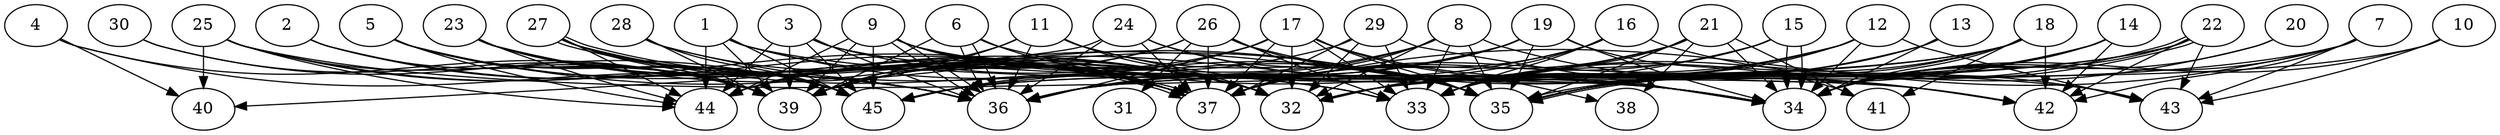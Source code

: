 // DAG automatically generated by daggen at Thu Oct  3 14:07:23 2019
// ./daggen --dot -n 45 --ccr 0.4 --fat 0.9 --regular 0.7 --density 0.7 --mindata 5242880 --maxdata 52428800 
digraph G {
  1 [size="86671360", alpha="0.01", expect_size="34668544"] 
  1 -> 32 [size ="34668544"]
  1 -> 33 [size ="34668544"]
  1 -> 34 [size ="34668544"]
  1 -> 39 [size ="34668544"]
  1 -> 44 [size ="34668544"]
  1 -> 45 [size ="34668544"]
  2 [size="82245120", alpha="0.04", expect_size="32898048"] 
  2 -> 36 [size ="32898048"]
  2 -> 37 [size ="32898048"]
  2 -> 39 [size ="32898048"]
  3 [size="19842560", alpha="0.05", expect_size="7937024"] 
  3 -> 34 [size ="7937024"]
  3 -> 35 [size ="7937024"]
  3 -> 36 [size ="7937024"]
  3 -> 39 [size ="7937024"]
  3 -> 44 [size ="7937024"]
  3 -> 45 [size ="7937024"]
  4 [size="22023680", alpha="0.04", expect_size="8809472"] 
  4 -> 36 [size ="8809472"]
  4 -> 39 [size ="8809472"]
  4 -> 40 [size ="8809472"]
  5 [size="80990720", alpha="0.18", expect_size="32396288"] 
  5 -> 32 [size ="32396288"]
  5 -> 35 [size ="32396288"]
  5 -> 36 [size ="32396288"]
  5 -> 39 [size ="32396288"]
  5 -> 44 [size ="32396288"]
  5 -> 45 [size ="32396288"]
  6 [size="31114240", alpha="0.01", expect_size="12445696"] 
  6 -> 34 [size ="12445696"]
  6 -> 36 [size ="12445696"]
  6 -> 36 [size ="12445696"]
  6 -> 37 [size ="12445696"]
  6 -> 39 [size ="12445696"]
  7 [size="33039360", alpha="0.10", expect_size="13215744"] 
  7 -> 34 [size ="13215744"]
  7 -> 36 [size ="13215744"]
  7 -> 37 [size ="13215744"]
  7 -> 42 [size ="13215744"]
  7 -> 43 [size ="13215744"]
  8 [size="74890240", alpha="0.12", expect_size="29956096"] 
  8 -> 32 [size ="29956096"]
  8 -> 33 [size ="29956096"]
  8 -> 35 [size ="29956096"]
  8 -> 36 [size ="29956096"]
  8 -> 37 [size ="29956096"]
  8 -> 39 [size ="29956096"]
  8 -> 42 [size ="29956096"]
  9 [size="59504640", alpha="0.08", expect_size="23801856"] 
  9 -> 32 [size ="23801856"]
  9 -> 35 [size ="23801856"]
  9 -> 36 [size ="23801856"]
  9 -> 36 [size ="23801856"]
  9 -> 37 [size ="23801856"]
  9 -> 39 [size ="23801856"]
  9 -> 42 [size ="23801856"]
  9 -> 44 [size ="23801856"]
  9 -> 45 [size ="23801856"]
  10 [size="82810880", alpha="0.18", expect_size="33124352"] 
  10 -> 32 [size ="33124352"]
  10 -> 34 [size ="33124352"]
  10 -> 43 [size ="33124352"]
  11 [size="29470720", alpha="0.07", expect_size="11788288"] 
  11 -> 32 [size ="11788288"]
  11 -> 34 [size ="11788288"]
  11 -> 35 [size ="11788288"]
  11 -> 36 [size ="11788288"]
  11 -> 39 [size ="11788288"]
  11 -> 44 [size ="11788288"]
  12 [size="33594880", alpha="0.01", expect_size="13437952"] 
  12 -> 32 [size ="13437952"]
  12 -> 34 [size ="13437952"]
  12 -> 35 [size ="13437952"]
  12 -> 37 [size ="13437952"]
  12 -> 39 [size ="13437952"]
  12 -> 43 [size ="13437952"]
  13 [size="55024640", alpha="0.12", expect_size="22009856"] 
  13 -> 32 [size ="22009856"]
  13 -> 34 [size ="22009856"]
  13 -> 35 [size ="22009856"]
  14 [size="86248960", alpha="0.09", expect_size="34499584"] 
  14 -> 32 [size ="34499584"]
  14 -> 33 [size ="34499584"]
  14 -> 34 [size ="34499584"]
  14 -> 35 [size ="34499584"]
  14 -> 42 [size ="34499584"]
  15 [size="112760320", alpha="0.11", expect_size="45104128"] 
  15 -> 33 [size ="45104128"]
  15 -> 34 [size ="45104128"]
  15 -> 34 [size ="45104128"]
  15 -> 36 [size ="45104128"]
  15 -> 37 [size ="45104128"]
  16 [size="101795840", alpha="0.17", expect_size="40718336"] 
  16 -> 32 [size ="40718336"]
  16 -> 33 [size ="40718336"]
  16 -> 36 [size ="40718336"]
  16 -> 37 [size ="40718336"]
  16 -> 43 [size ="40718336"]
  17 [size="107276800", alpha="0.10", expect_size="42910720"] 
  17 -> 32 [size ="42910720"]
  17 -> 33 [size ="42910720"]
  17 -> 34 [size ="42910720"]
  17 -> 35 [size ="42910720"]
  17 -> 36 [size ="42910720"]
  17 -> 37 [size ="42910720"]
  17 -> 38 [size ="42910720"]
  17 -> 39 [size ="42910720"]
  17 -> 45 [size ="42910720"]
  18 [size="47882240", alpha="0.14", expect_size="19152896"] 
  18 -> 33 [size ="19152896"]
  18 -> 34 [size ="19152896"]
  18 -> 35 [size ="19152896"]
  18 -> 36 [size ="19152896"]
  18 -> 41 [size ="19152896"]
  18 -> 42 [size ="19152896"]
  18 -> 45 [size ="19152896"]
  19 [size="116940800", alpha="0.08", expect_size="46776320"] 
  19 -> 34 [size ="46776320"]
  19 -> 35 [size ="46776320"]
  19 -> 36 [size ="46776320"]
  19 -> 37 [size ="46776320"]
  19 -> 41 [size ="46776320"]
  19 -> 44 [size ="46776320"]
  20 [size="44559360", alpha="0.10", expect_size="17823744"] 
  20 -> 34 [size ="17823744"]
  20 -> 35 [size ="17823744"]
  21 [size="35292160", alpha="0.05", expect_size="14116864"] 
  21 -> 33 [size ="14116864"]
  21 -> 34 [size ="14116864"]
  21 -> 35 [size ="14116864"]
  21 -> 37 [size ="14116864"]
  21 -> 38 [size ="14116864"]
  21 -> 39 [size ="14116864"]
  21 -> 41 [size ="14116864"]
  21 -> 45 [size ="14116864"]
  22 [size="75535360", alpha="0.11", expect_size="30214144"] 
  22 -> 34 [size ="30214144"]
  22 -> 35 [size ="30214144"]
  22 -> 35 [size ="30214144"]
  22 -> 36 [size ="30214144"]
  22 -> 42 [size ="30214144"]
  22 -> 43 [size ="30214144"]
  22 -> 45 [size ="30214144"]
  23 [size="82680320", alpha="0.18", expect_size="33072128"] 
  23 -> 32 [size ="33072128"]
  23 -> 35 [size ="33072128"]
  23 -> 36 [size ="33072128"]
  23 -> 37 [size ="33072128"]
  23 -> 39 [size ="33072128"]
  23 -> 44 [size ="33072128"]
  23 -> 45 [size ="33072128"]
  24 [size="34442240", alpha="0.07", expect_size="13776896"] 
  24 -> 34 [size ="13776896"]
  24 -> 35 [size ="13776896"]
  24 -> 36 [size ="13776896"]
  24 -> 37 [size ="13776896"]
  24 -> 40 [size ="13776896"]
  25 [size="87477760", alpha="0.08", expect_size="34991104"] 
  25 -> 36 [size ="34991104"]
  25 -> 37 [size ="34991104"]
  25 -> 39 [size ="34991104"]
  25 -> 40 [size ="34991104"]
  25 -> 43 [size ="34991104"]
  25 -> 44 [size ="34991104"]
  26 [size="32465920", alpha="0.11", expect_size="12986368"] 
  26 -> 31 [size ="12986368"]
  26 -> 33 [size ="12986368"]
  26 -> 35 [size ="12986368"]
  26 -> 37 [size ="12986368"]
  26 -> 39 [size ="12986368"]
  26 -> 42 [size ="12986368"]
  26 -> 44 [size ="12986368"]
  27 [size="15011840", alpha="0.18", expect_size="6004736"] 
  27 -> 32 [size ="6004736"]
  27 -> 33 [size ="6004736"]
  27 -> 37 [size ="6004736"]
  27 -> 37 [size ="6004736"]
  27 -> 39 [size ="6004736"]
  27 -> 44 [size ="6004736"]
  27 -> 45 [size ="6004736"]
  28 [size="76610560", alpha="0.15", expect_size="30644224"] 
  28 -> 33 [size ="30644224"]
  28 -> 37 [size ="30644224"]
  28 -> 39 [size ="30644224"]
  28 -> 45 [size ="30644224"]
  29 [size="43136000", alpha="0.00", expect_size="17254400"] 
  29 -> 32 [size ="17254400"]
  29 -> 33 [size ="17254400"]
  29 -> 34 [size ="17254400"]
  29 -> 37 [size ="17254400"]
  29 -> 39 [size ="17254400"]
  30 [size="91435520", alpha="0.17", expect_size="36574208"] 
  30 -> 39 [size ="36574208"]
  30 -> 45 [size ="36574208"]
  31 [size="33802240", alpha="0.17", expect_size="13520896"] 
  32 [size="61767680", alpha="0.00", expect_size="24707072"] 
  33 [size="126504960", alpha="0.11", expect_size="50601984"] 
  34 [size="116787200", alpha="0.13", expect_size="46714880"] 
  35 [size="41528320", alpha="0.13", expect_size="16611328"] 
  36 [size="86581760", alpha="0.08", expect_size="34632704"] 
  37 [size="34022400", alpha="0.18", expect_size="13608960"] 
  38 [size="21752320", alpha="0.15", expect_size="8700928"] 
  39 [size="111557120", alpha="0.09", expect_size="44622848"] 
  40 [size="113902080", alpha="0.09", expect_size="45560832"] 
  41 [size="98493440", alpha="0.12", expect_size="39397376"] 
  42 [size="81694720", alpha="0.06", expect_size="32677888"] 
  43 [size="83996160", alpha="0.11", expect_size="33598464"] 
  44 [size="29352960", alpha="0.01", expect_size="11741184"] 
  45 [size="108869120", alpha="0.02", expect_size="43547648"] 
}
